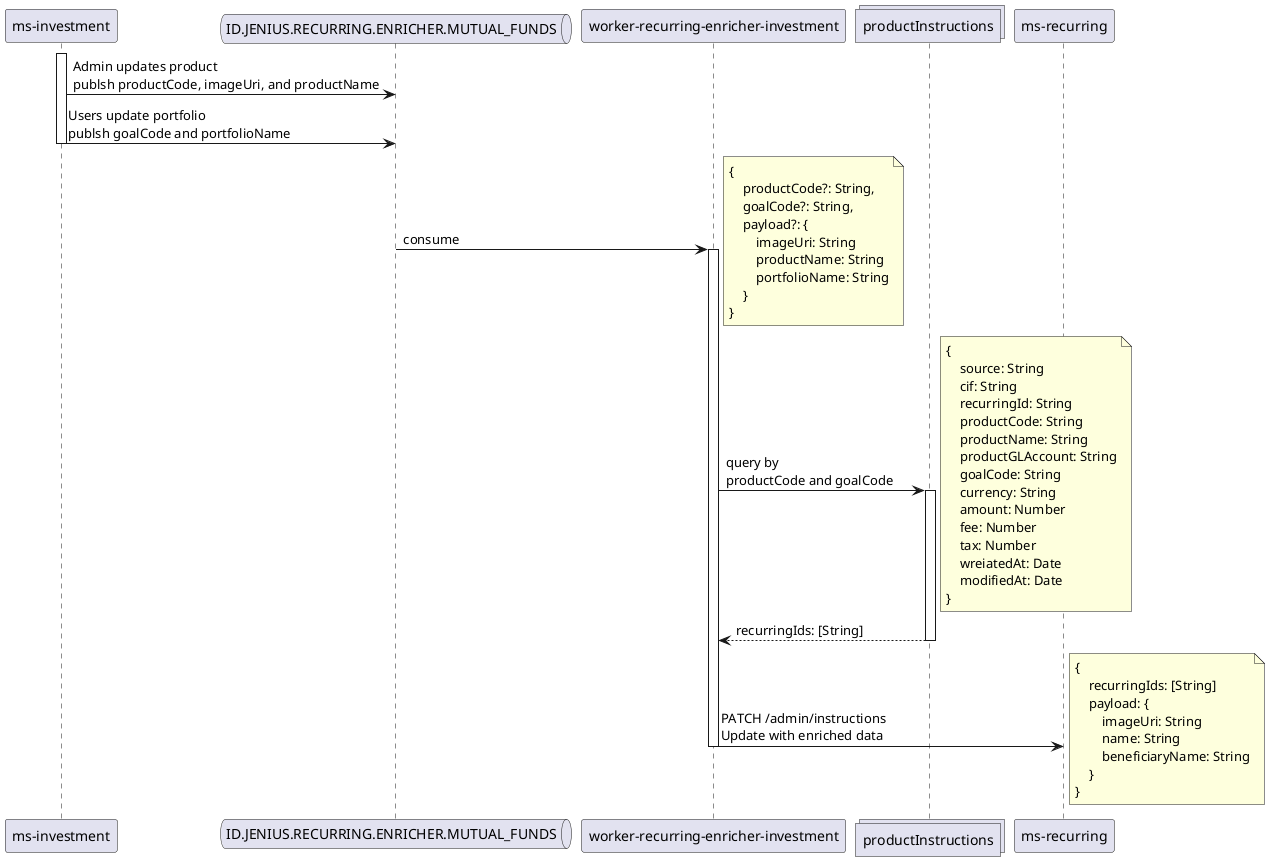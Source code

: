 @startuml mutual funds cron recurring

participant "ms-investment" as mi
queue "ID.JENIUS.RECURRING.ENRICHER.MUTUAL_FUNDS" as kafka
participant "worker-recurring-enricher-investment" as wrei
collections "productInstructions" as prods
participant "ms-recurring" as instr

activate mi
mi -> kafka: Admin updates product\npublsh productCode, imageUri, and productName 
mi -> kafka: Users update portfolio\npublsh goalCode and portfolioName 
deactivate mi
kafka -> wrei: consume
note right
{ 
    productCode?: String, 
    goalCode?: String, 
    payload?: {
        imageUri: String
        productName: String
        portfolioName: String
    }
}
end note
activate wrei
wrei -> prods: query by \nproductCode and goalCode
note right
{ 
    source: String
    cif: String
    recurringId: String
    productCode: String
    productName: String
    productGLAccount: String
    goalCode: String
    currency: String
    amount: Number
    fee: Number
    tax: Number
    wreiatedAt: Date
    modifiedAt: Date
}
end note
activate prods
prods --> wrei: recurringIds: [String]
deactivate prods
wrei -> instr: PATCH /admin/instructions\nUpdate with enriched data
note right
{
    recurringIds: [String]
    payload: {
        imageUri: String
        name: String
        beneficiaryName: String
    }
}
end note
deactivate wrei

@enduml